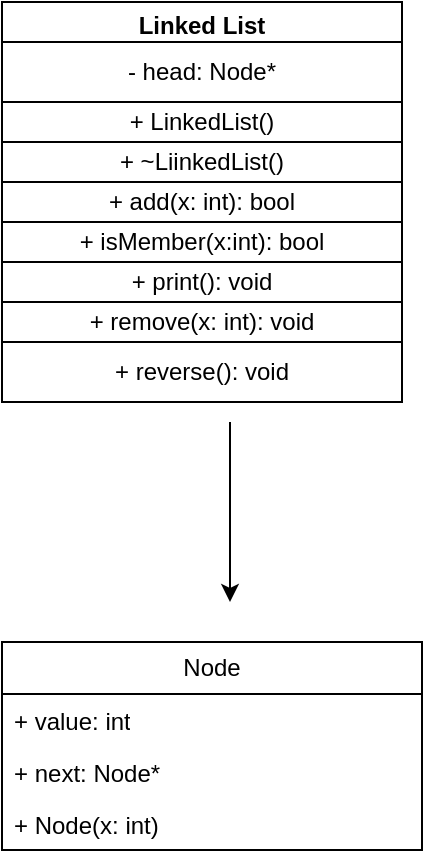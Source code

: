 <mxfile version="24.6.3" type="github">
  <diagram id="C5RBs43oDa-KdzZeNtuy" name="Page-1">
    <mxGraphModel dx="1266" dy="688" grid="1" gridSize="10" guides="1" tooltips="1" connect="1" arrows="1" fold="1" page="1" pageScale="1" pageWidth="827" pageHeight="1169" math="0" shadow="0">
      <root>
        <mxCell id="WIyWlLk6GJQsqaUBKTNV-0" />
        <mxCell id="WIyWlLk6GJQsqaUBKTNV-1" parent="WIyWlLk6GJQsqaUBKTNV-0" />
        <mxCell id="2yHJEmbih0_BaqfHrte1-0" value="Linked List" style="swimlane;whiteSpace=wrap;html=1;" vertex="1" parent="WIyWlLk6GJQsqaUBKTNV-1">
          <mxGeometry x="300" y="80" width="200" height="200" as="geometry" />
        </mxCell>
        <mxCell id="2yHJEmbih0_BaqfHrte1-1" value="- head: Node*" style="rounded=0;whiteSpace=wrap;html=1;" vertex="1" parent="2yHJEmbih0_BaqfHrte1-0">
          <mxGeometry y="20" width="200" height="30" as="geometry" />
        </mxCell>
        <mxCell id="2yHJEmbih0_BaqfHrte1-2" value="+ LinkedList()" style="rounded=0;whiteSpace=wrap;html=1;" vertex="1" parent="2yHJEmbih0_BaqfHrte1-0">
          <mxGeometry y="50" width="200" height="20" as="geometry" />
        </mxCell>
        <mxCell id="2yHJEmbih0_BaqfHrte1-5" value="+ ~LiinkedList()" style="rounded=0;whiteSpace=wrap;html=1;" vertex="1" parent="2yHJEmbih0_BaqfHrte1-0">
          <mxGeometry y="70" width="200" height="20" as="geometry" />
        </mxCell>
        <mxCell id="2yHJEmbih0_BaqfHrte1-6" value="+ add(x: int): bool" style="rounded=0;whiteSpace=wrap;html=1;" vertex="1" parent="2yHJEmbih0_BaqfHrte1-0">
          <mxGeometry y="90" width="200" height="20" as="geometry" />
        </mxCell>
        <mxCell id="2yHJEmbih0_BaqfHrte1-7" value="+ isMember(x:int): bool" style="rounded=0;whiteSpace=wrap;html=1;" vertex="1" parent="2yHJEmbih0_BaqfHrte1-0">
          <mxGeometry y="110" width="200" height="20" as="geometry" />
        </mxCell>
        <mxCell id="2yHJEmbih0_BaqfHrte1-8" value="+ print(): void" style="rounded=0;whiteSpace=wrap;html=1;" vertex="1" parent="2yHJEmbih0_BaqfHrte1-0">
          <mxGeometry y="130" width="200" height="20" as="geometry" />
        </mxCell>
        <mxCell id="2yHJEmbih0_BaqfHrte1-9" value="+ remove(x: int): void" style="rounded=0;whiteSpace=wrap;html=1;" vertex="1" parent="2yHJEmbih0_BaqfHrte1-0">
          <mxGeometry y="150" width="200" height="20" as="geometry" />
        </mxCell>
        <mxCell id="2yHJEmbih0_BaqfHrte1-10" value="+ reverse(): void" style="rounded=0;whiteSpace=wrap;html=1;" vertex="1" parent="2yHJEmbih0_BaqfHrte1-0">
          <mxGeometry y="170" width="200" height="30" as="geometry" />
        </mxCell>
        <mxCell id="2yHJEmbih0_BaqfHrte1-11" value="" style="endArrow=classic;html=1;rounded=0;" edge="1" parent="2yHJEmbih0_BaqfHrte1-0">
          <mxGeometry width="50" height="50" relative="1" as="geometry">
            <mxPoint x="114" y="210" as="sourcePoint" />
            <mxPoint x="114" y="300" as="targetPoint" />
          </mxGeometry>
        </mxCell>
        <mxCell id="2yHJEmbih0_BaqfHrte1-12" value="Node" style="swimlane;fontStyle=0;childLayout=stackLayout;horizontal=1;startSize=26;fillColor=none;horizontalStack=0;resizeParent=1;resizeParentMax=0;resizeLast=0;collapsible=1;marginBottom=0;whiteSpace=wrap;html=1;" vertex="1" parent="WIyWlLk6GJQsqaUBKTNV-1">
          <mxGeometry x="300" y="400" width="210" height="104" as="geometry" />
        </mxCell>
        <mxCell id="2yHJEmbih0_BaqfHrte1-13" value="+ value: int" style="text;strokeColor=none;fillColor=none;align=left;verticalAlign=top;spacingLeft=4;spacingRight=4;overflow=hidden;rotatable=0;points=[[0,0.5],[1,0.5]];portConstraint=eastwest;whiteSpace=wrap;html=1;" vertex="1" parent="2yHJEmbih0_BaqfHrte1-12">
          <mxGeometry y="26" width="210" height="26" as="geometry" />
        </mxCell>
        <mxCell id="2yHJEmbih0_BaqfHrte1-14" value="+ next: Node*" style="text;strokeColor=none;fillColor=none;align=left;verticalAlign=top;spacingLeft=4;spacingRight=4;overflow=hidden;rotatable=0;points=[[0,0.5],[1,0.5]];portConstraint=eastwest;whiteSpace=wrap;html=1;" vertex="1" parent="2yHJEmbih0_BaqfHrte1-12">
          <mxGeometry y="52" width="210" height="26" as="geometry" />
        </mxCell>
        <mxCell id="2yHJEmbih0_BaqfHrte1-15" value="+ Node(x: int)" style="text;strokeColor=none;fillColor=none;align=left;verticalAlign=top;spacingLeft=4;spacingRight=4;overflow=hidden;rotatable=0;points=[[0,0.5],[1,0.5]];portConstraint=eastwest;whiteSpace=wrap;html=1;" vertex="1" parent="2yHJEmbih0_BaqfHrte1-12">
          <mxGeometry y="78" width="210" height="26" as="geometry" />
        </mxCell>
      </root>
    </mxGraphModel>
  </diagram>
</mxfile>
